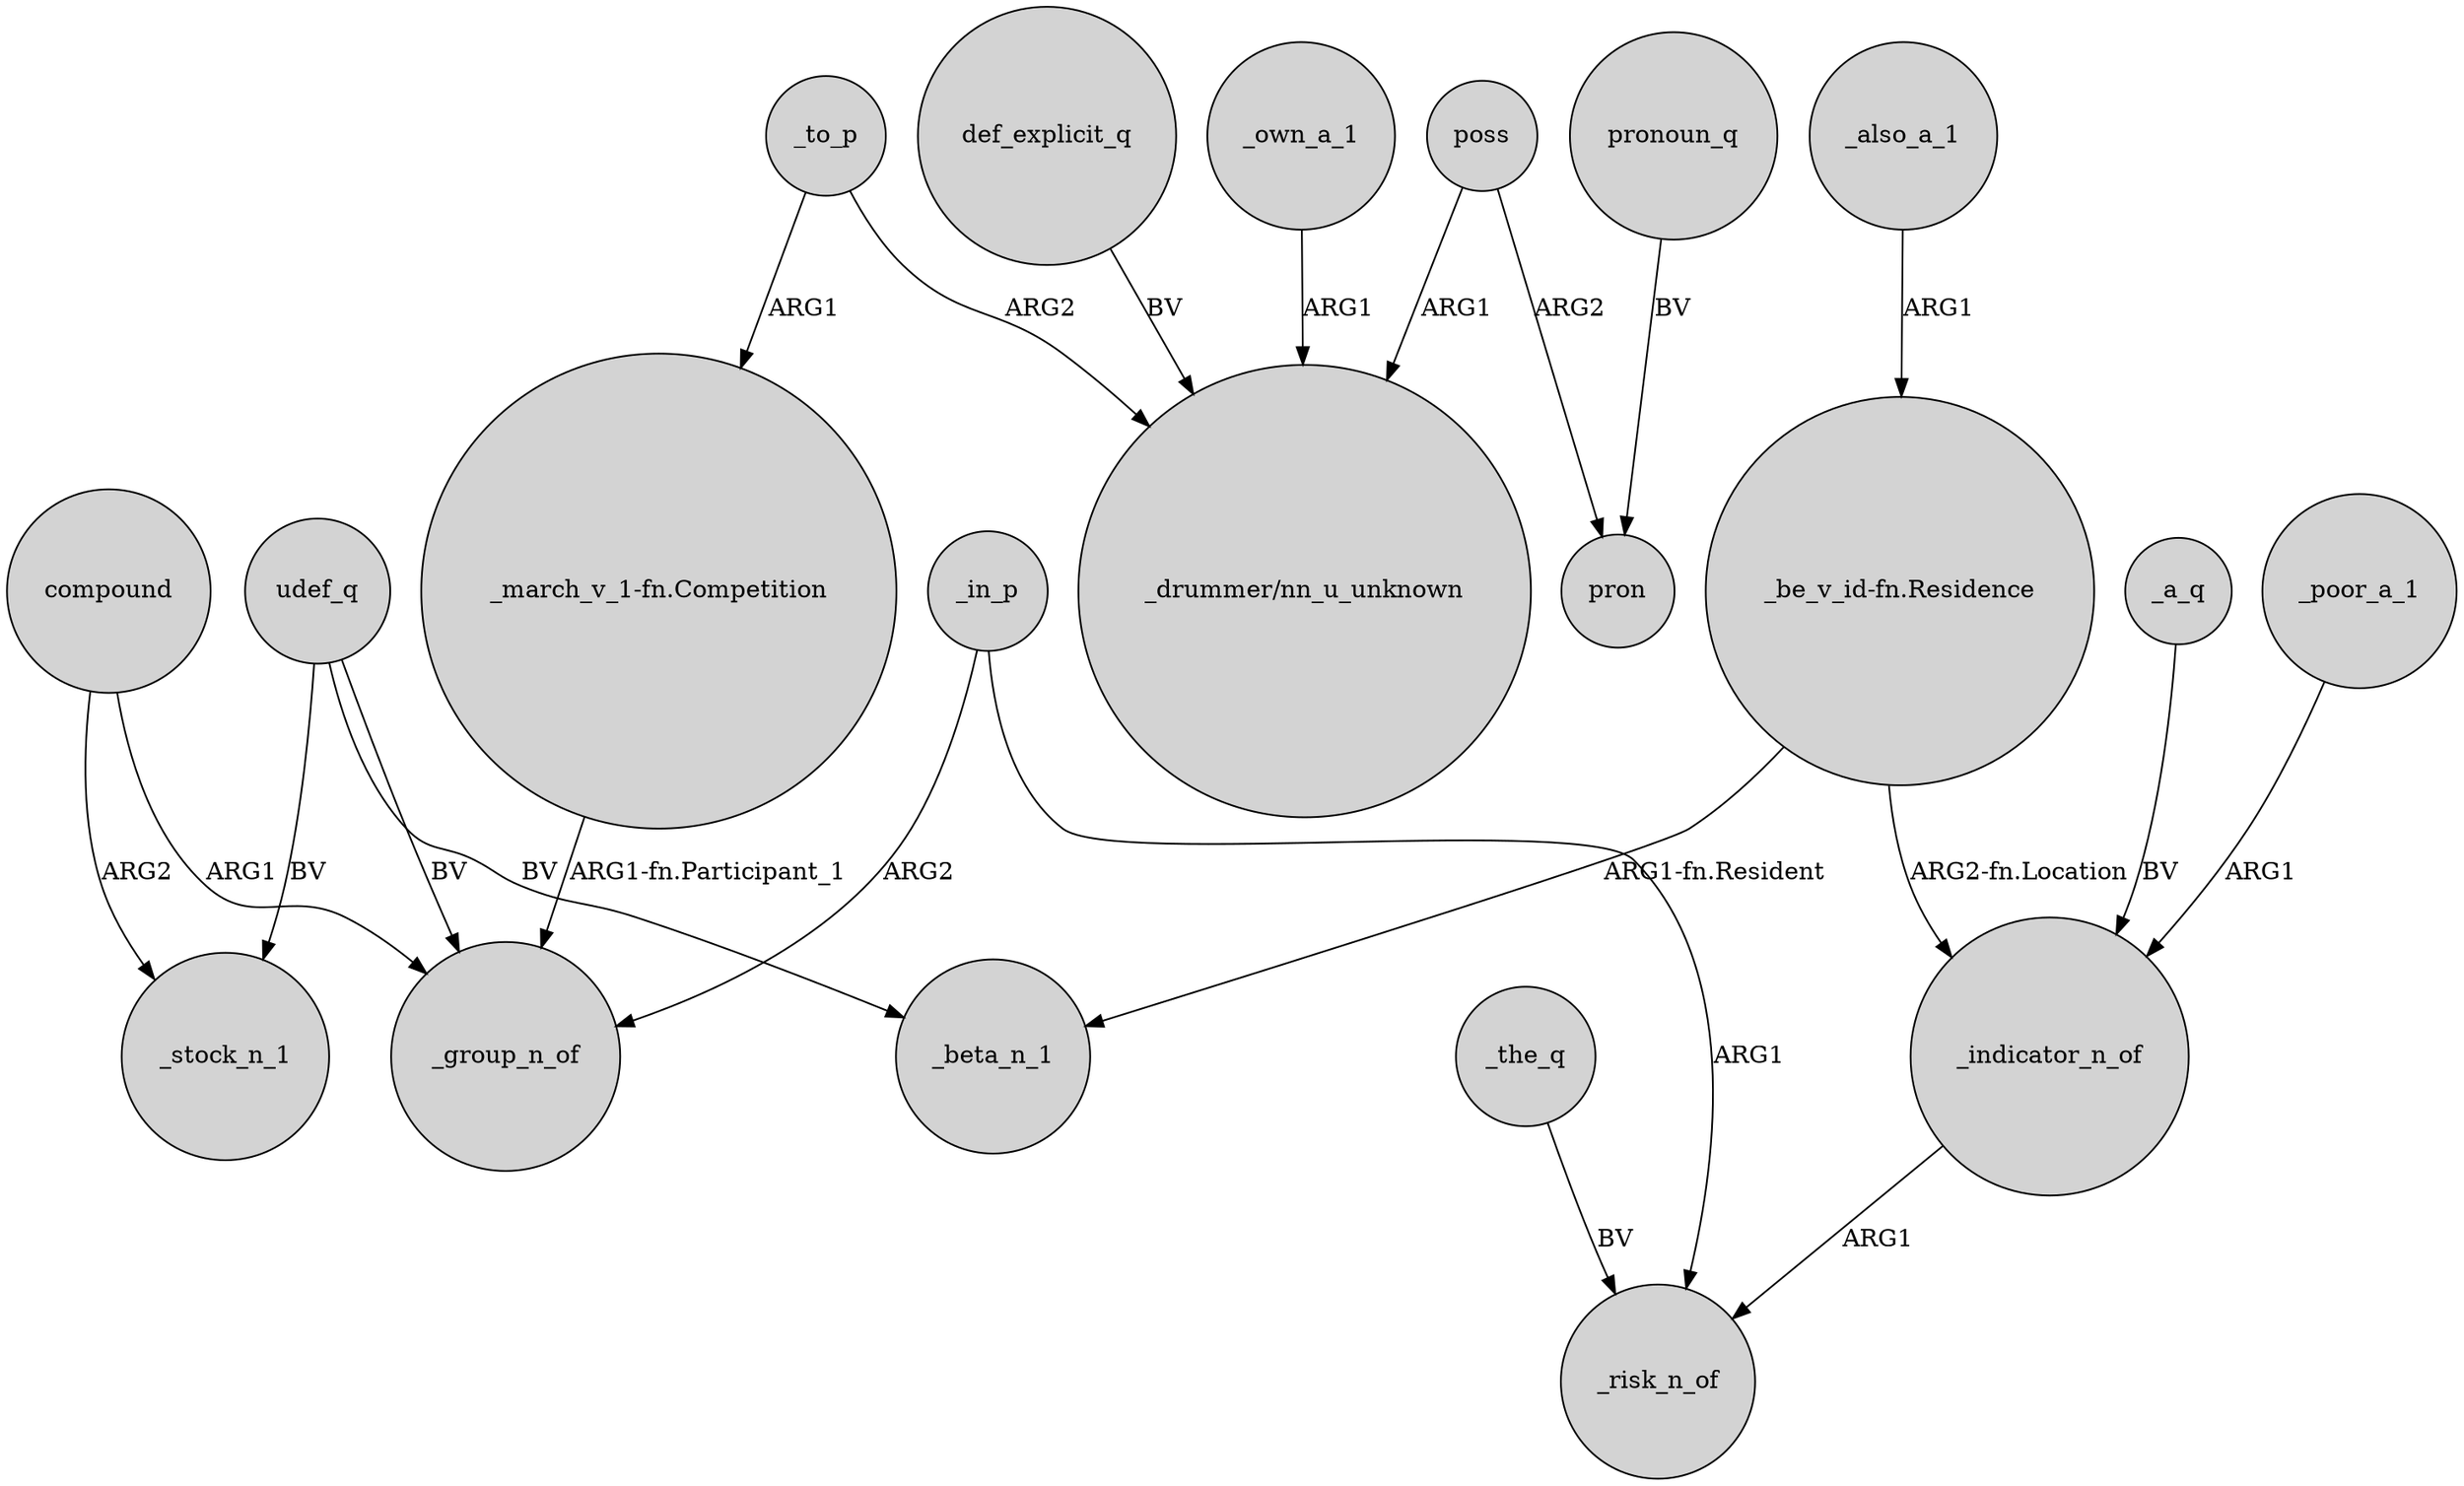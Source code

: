 digraph {
	node [shape=circle style=filled]
	udef_q -> _group_n_of [label=BV]
	udef_q -> _beta_n_1 [label=BV]
	_a_q -> _indicator_n_of [label=BV]
	_own_a_1 -> "_drummer/nn_u_unknown" [label=ARG1]
	_to_p -> "_march_v_1-fn.Competition" [label=ARG1]
	_indicator_n_of -> _risk_n_of [label=ARG1]
	compound -> _group_n_of [label=ARG1]
	_the_q -> _risk_n_of [label=BV]
	_in_p -> _risk_n_of [label=ARG1]
	pronoun_q -> pron [label=BV]
	udef_q -> _stock_n_1 [label=BV]
	poss -> pron [label=ARG2]
	poss -> "_drummer/nn_u_unknown" [label=ARG1]
	compound -> _stock_n_1 [label=ARG2]
	def_explicit_q -> "_drummer/nn_u_unknown" [label=BV]
	"_be_v_id-fn.Residence" -> _indicator_n_of [label="ARG2-fn.Location"]
	_in_p -> _group_n_of [label=ARG2]
	"_be_v_id-fn.Residence" -> _beta_n_1 [label="ARG1-fn.Resident"]
	_poor_a_1 -> _indicator_n_of [label=ARG1]
	_also_a_1 -> "_be_v_id-fn.Residence" [label=ARG1]
	_to_p -> "_drummer/nn_u_unknown" [label=ARG2]
	"_march_v_1-fn.Competition" -> _group_n_of [label="ARG1-fn.Participant_1"]
}
